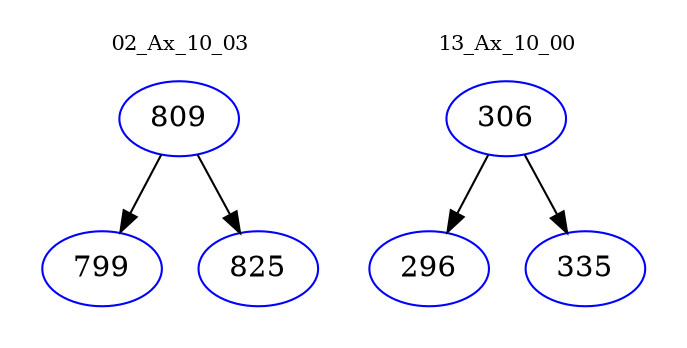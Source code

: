 digraph{
subgraph cluster_0 {
color = white
label = "02_Ax_10_03";
fontsize=10;
T0_809 [label="809", color="blue"]
T0_809 -> T0_799 [color="black"]
T0_799 [label="799", color="blue"]
T0_809 -> T0_825 [color="black"]
T0_825 [label="825", color="blue"]
}
subgraph cluster_1 {
color = white
label = "13_Ax_10_00";
fontsize=10;
T1_306 [label="306", color="blue"]
T1_306 -> T1_296 [color="black"]
T1_296 [label="296", color="blue"]
T1_306 -> T1_335 [color="black"]
T1_335 [label="335", color="blue"]
}
}
